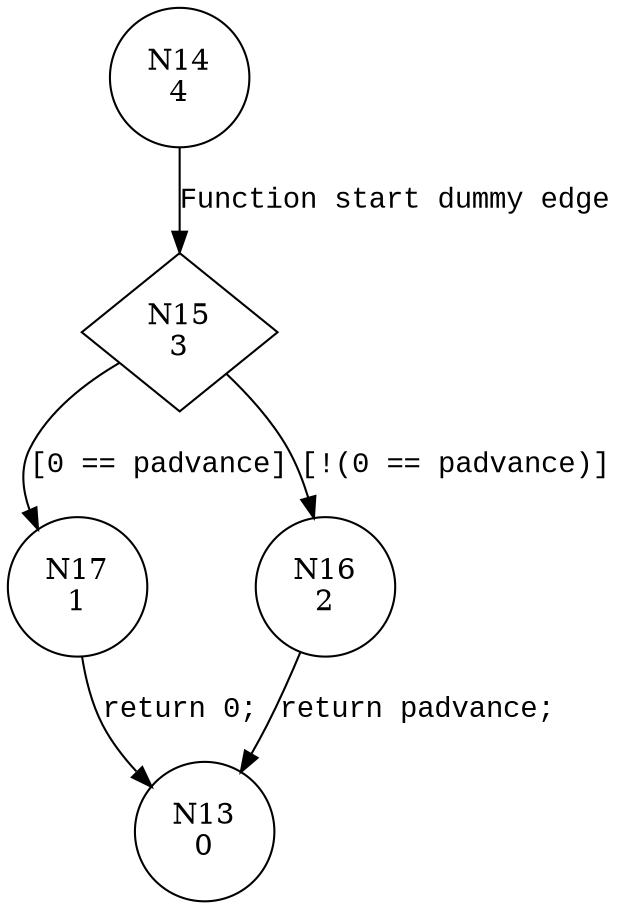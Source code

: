 digraph valid_advance {
14 [shape="circle" label="N14\n4"]
15 [shape="diamond" label="N15\n3"]
17 [shape="circle" label="N17\n1"]
16 [shape="circle" label="N16\n2"]
13 [shape="circle" label="N13\n0"]
14 -> 15 [label="Function start dummy edge" fontname="Courier New"]
15 -> 17 [label="[0 == padvance]" fontname="Courier New"]
15 -> 16 [label="[!(0 == padvance)]" fontname="Courier New"]
17 -> 13 [label="return 0;" fontname="Courier New"]
16 -> 13 [label="return padvance;" fontname="Courier New"]
}